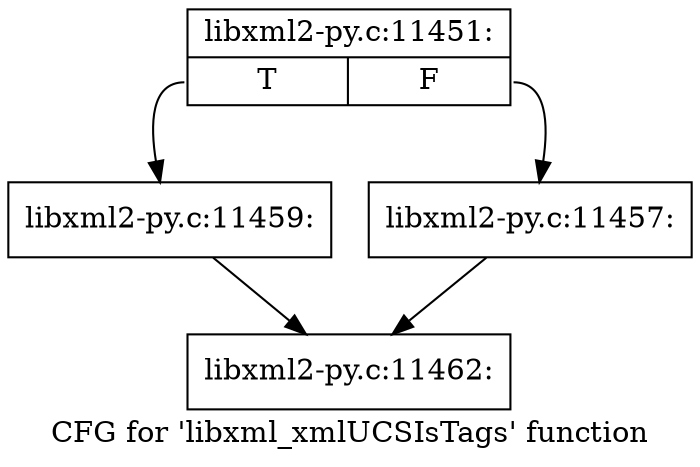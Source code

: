 digraph "CFG for 'libxml_xmlUCSIsTags' function" {
	label="CFG for 'libxml_xmlUCSIsTags' function";

	Node0x464f3f0 [shape=record,label="{libxml2-py.c:11451:|{<s0>T|<s1>F}}"];
	Node0x464f3f0:s0 -> Node0x46522a0;
	Node0x464f3f0:s1 -> Node0x4652250;
	Node0x4652250 [shape=record,label="{libxml2-py.c:11457:}"];
	Node0x4652250 -> Node0x4650eb0;
	Node0x46522a0 [shape=record,label="{libxml2-py.c:11459:}"];
	Node0x46522a0 -> Node0x4650eb0;
	Node0x4650eb0 [shape=record,label="{libxml2-py.c:11462:}"];
}
